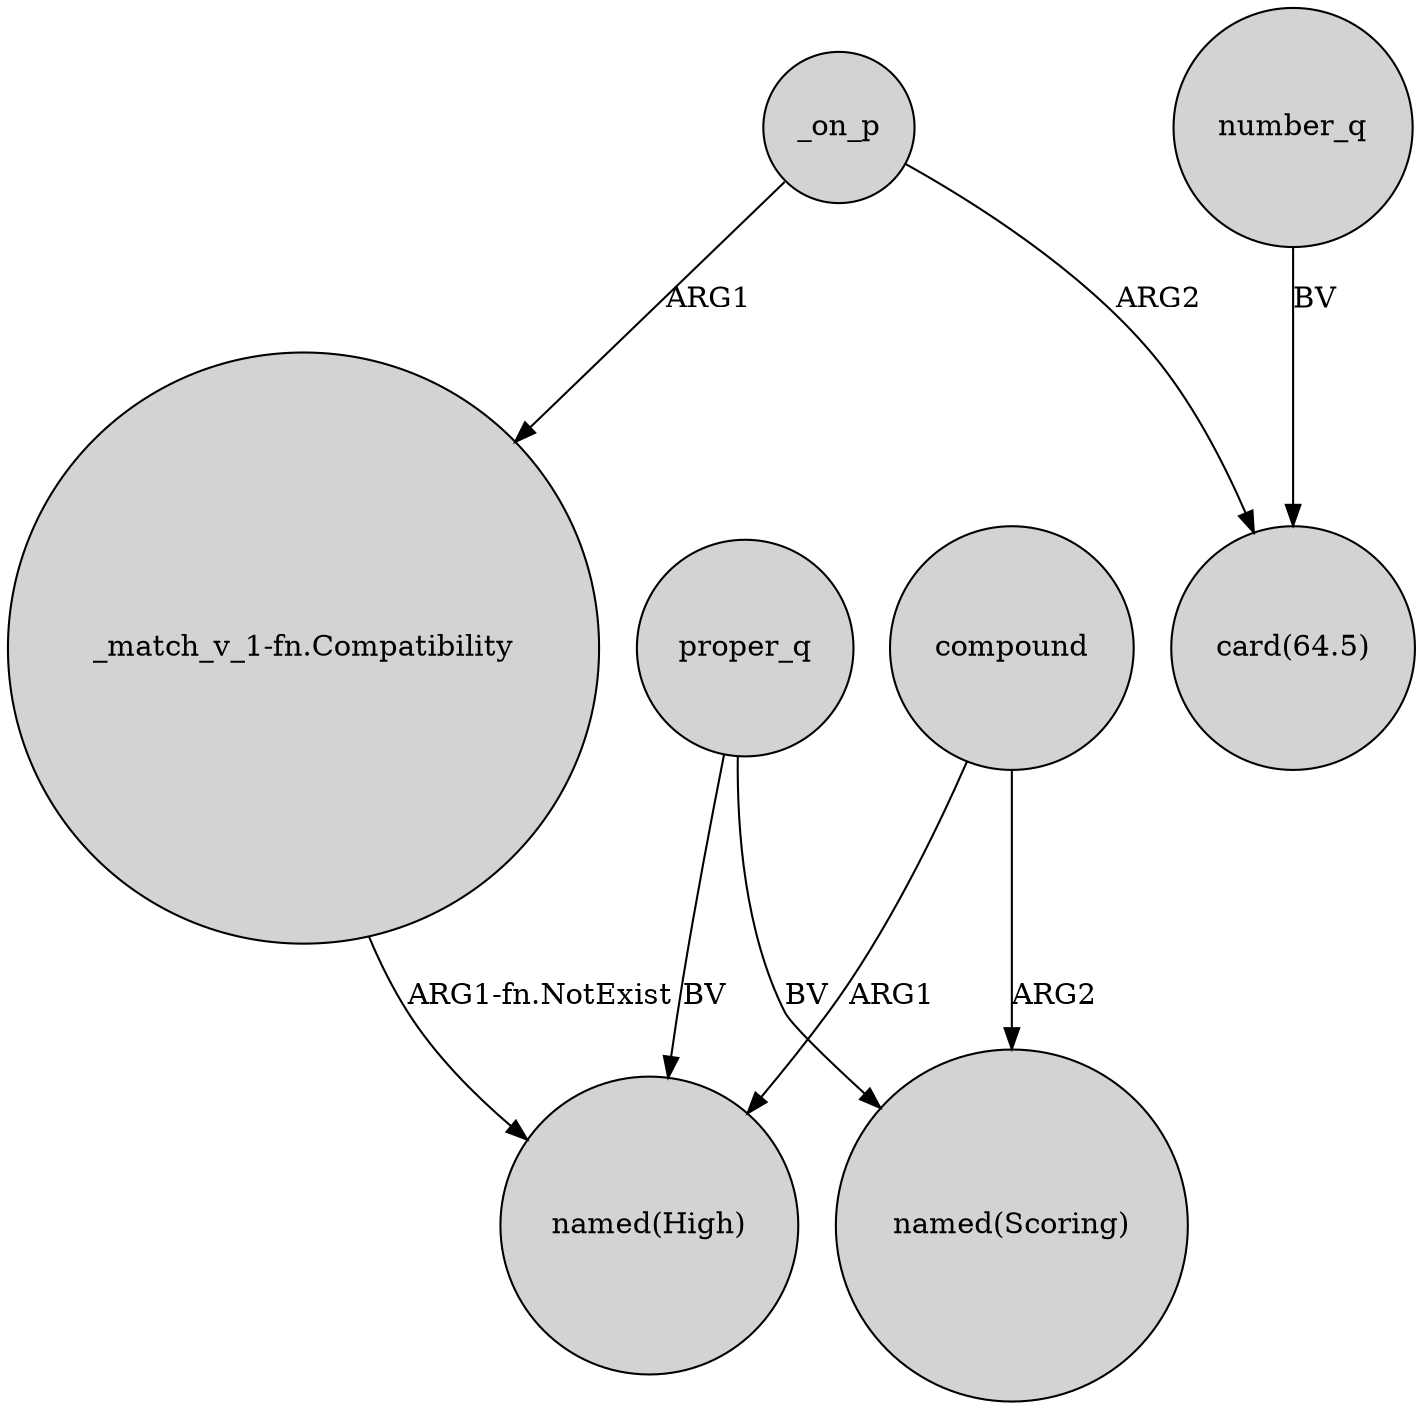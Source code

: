 digraph {
	node [shape=circle style=filled]
	compound -> "named(High)" [label=ARG1]
	proper_q -> "named(High)" [label=BV]
	_on_p -> "_match_v_1-fn.Compatibility" [label=ARG1]
	"_match_v_1-fn.Compatibility" -> "named(High)" [label="ARG1-fn.NotExist"]
	_on_p -> "card(64.5)" [label=ARG2]
	proper_q -> "named(Scoring)" [label=BV]
	compound -> "named(Scoring)" [label=ARG2]
	number_q -> "card(64.5)" [label=BV]
}
